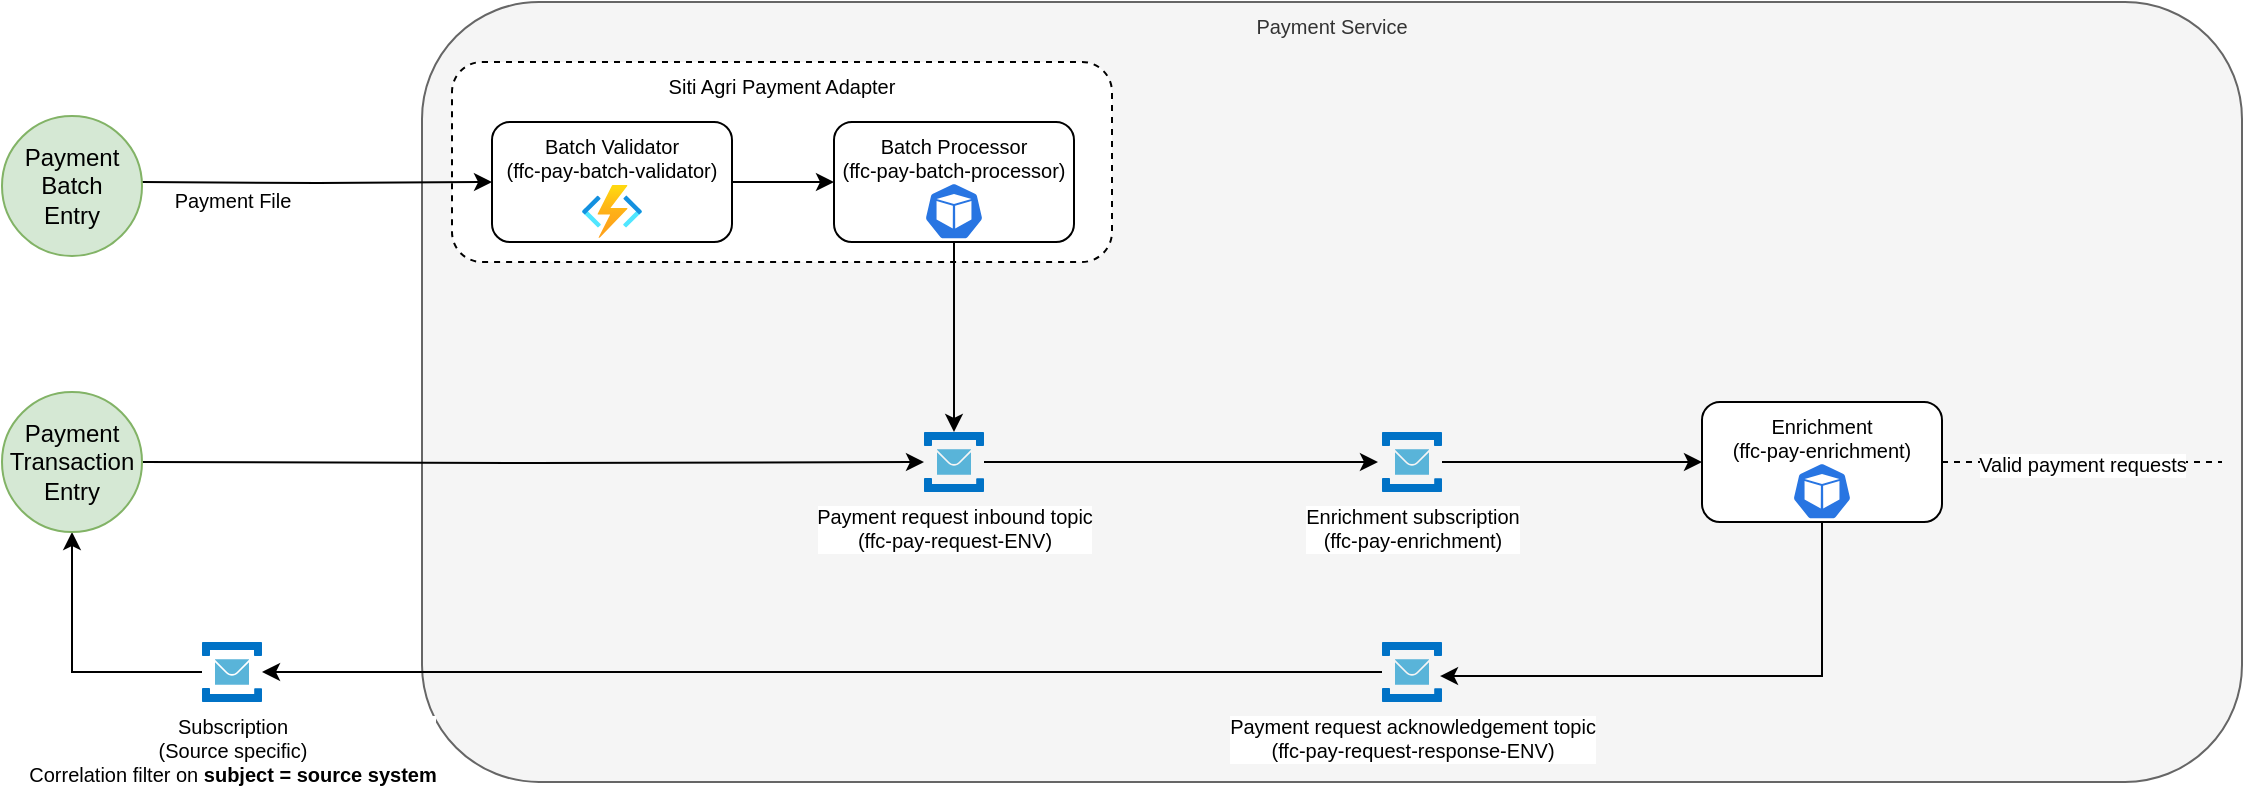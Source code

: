 <mxfile version="20.8.23" type="github">
  <diagram id="G7IKK1uFR9EvQG0BmMMW" name="Page-1">
    <mxGraphModel dx="2017" dy="2317" grid="1" gridSize="10" guides="1" tooltips="1" connect="1" arrows="1" fold="1" page="1" pageScale="1" pageWidth="827" pageHeight="1169" math="0" shadow="0">
      <root>
        <mxCell id="0" />
        <mxCell id="1" parent="0" />
        <mxCell id="puzr59B2cfCX9x2_hXDQ-35" value="Payment Service" style="rounded=1;whiteSpace=wrap;html=1;fontSize=10;verticalAlign=top;fillColor=#f5f5f5;fontColor=#333333;strokeColor=#666666;" parent="1" vertex="1">
          <mxGeometry x="280" y="-1070" width="910" height="390" as="geometry" />
        </mxCell>
        <mxCell id="puzr59B2cfCX9x2_hXDQ-33" value="Siti Agri Payment Adapter" style="rounded=1;whiteSpace=wrap;html=1;fontSize=10;dashed=1;verticalAlign=top;" parent="1" vertex="1">
          <mxGeometry x="295" y="-1040" width="330" height="100" as="geometry" />
        </mxCell>
        <mxCell id="puzr59B2cfCX9x2_hXDQ-19" style="edgeStyle=orthogonalEdgeStyle;rounded=0;orthogonalLoop=1;jettySize=auto;html=1;entryX=0.967;entryY=0.567;entryDx=0;entryDy=0;entryPerimeter=0;fontSize=10;exitX=0.5;exitY=1;exitDx=0;exitDy=0;" parent="1" source="puzr59B2cfCX9x2_hXDQ-1" target="puzr59B2cfCX9x2_hXDQ-18" edge="1">
          <mxGeometry relative="1" as="geometry" />
        </mxCell>
        <mxCell id="puzr59B2cfCX9x2_hXDQ-22" value="Valid payment requests" style="edgeStyle=orthogonalEdgeStyle;rounded=0;orthogonalLoop=1;jettySize=auto;html=1;fontSize=10;dashed=1;endArrow=none;endFill=0;" parent="1" source="puzr59B2cfCX9x2_hXDQ-1" edge="1">
          <mxGeometry relative="1" as="geometry">
            <mxPoint x="1180" y="-840" as="targetPoint" />
          </mxGeometry>
        </mxCell>
        <mxCell id="puzr59B2cfCX9x2_hXDQ-1" value="Enrichment&lt;br style=&quot;font-size: 10px;&quot;&gt;(ffc-pay-enrichment)" style="rounded=1;whiteSpace=wrap;html=1;verticalAlign=top;fontSize=10;" parent="1" vertex="1">
          <mxGeometry x="920" y="-870" width="120" height="60" as="geometry" />
        </mxCell>
        <mxCell id="puzr59B2cfCX9x2_hXDQ-17" style="edgeStyle=orthogonalEdgeStyle;rounded=0;orthogonalLoop=1;jettySize=auto;html=1;fontSize=10;" parent="1" target="puzr59B2cfCX9x2_hXDQ-15" edge="1">
          <mxGeometry relative="1" as="geometry">
            <mxPoint x="140" y="-840" as="sourcePoint" />
          </mxGeometry>
        </mxCell>
        <mxCell id="puzr59B2cfCX9x2_hXDQ-5" value="" style="sketch=0;html=1;dashed=0;whitespace=wrap;fillColor=#2875E2;strokeColor=#ffffff;points=[[0.005,0.63,0],[0.1,0.2,0],[0.9,0.2,0],[0.5,0,0],[0.995,0.63,0],[0.72,0.99,0],[0.5,1,0],[0.28,0.99,0]];shape=mxgraph.kubernetes.icon;prIcon=pod;fontSize=10;aspect=fixed;" parent="1" vertex="1">
          <mxGeometry x="965" y="-839.8" width="30" height="28.8" as="geometry" />
        </mxCell>
        <mxCell id="puzr59B2cfCX9x2_hXDQ-32" style="edgeStyle=orthogonalEdgeStyle;rounded=0;orthogonalLoop=1;jettySize=auto;html=1;fontSize=10;" parent="1" target="puzr59B2cfCX9x2_hXDQ-12" edge="1">
          <mxGeometry relative="1" as="geometry">
            <mxPoint x="140" y="-980" as="sourcePoint" />
          </mxGeometry>
        </mxCell>
        <mxCell id="puzr59B2cfCX9x2_hXDQ-30" style="edgeStyle=orthogonalEdgeStyle;rounded=0;orthogonalLoop=1;jettySize=auto;html=1;fontSize=10;" parent="1" source="puzr59B2cfCX9x2_hXDQ-10" target="puzr59B2cfCX9x2_hXDQ-15" edge="1">
          <mxGeometry relative="1" as="geometry" />
        </mxCell>
        <mxCell id="puzr59B2cfCX9x2_hXDQ-10" value="Batch Processor&lt;br style=&quot;font-size: 10px;&quot;&gt;(ffc-pay-batch-processor)" style="rounded=1;whiteSpace=wrap;html=1;verticalAlign=top;fontSize=10;" parent="1" vertex="1">
          <mxGeometry x="486" y="-1010" width="120" height="60" as="geometry" />
        </mxCell>
        <mxCell id="puzr59B2cfCX9x2_hXDQ-11" value="" style="sketch=0;html=1;dashed=0;whitespace=wrap;fillColor=#2875E2;strokeColor=#ffffff;points=[[0.005,0.63,0],[0.1,0.2,0],[0.9,0.2,0],[0.5,0,0],[0.995,0.63,0],[0.72,0.99,0],[0.5,1,0],[0.28,0.99,0]];shape=mxgraph.kubernetes.icon;prIcon=pod;fontSize=10;aspect=fixed;" parent="1" vertex="1">
          <mxGeometry x="531" y="-979.8" width="30" height="28.8" as="geometry" />
        </mxCell>
        <mxCell id="puzr59B2cfCX9x2_hXDQ-31" style="edgeStyle=orthogonalEdgeStyle;rounded=0;orthogonalLoop=1;jettySize=auto;html=1;entryX=0;entryY=0.5;entryDx=0;entryDy=0;fontSize=10;" parent="1" source="puzr59B2cfCX9x2_hXDQ-12" target="puzr59B2cfCX9x2_hXDQ-10" edge="1">
          <mxGeometry relative="1" as="geometry" />
        </mxCell>
        <mxCell id="puzr59B2cfCX9x2_hXDQ-12" value="Batch Validator&lt;br style=&quot;font-size: 10px;&quot;&gt;(ffc-pay-batch-validator)" style="rounded=1;whiteSpace=wrap;html=1;verticalAlign=top;fontSize=10;" parent="1" vertex="1">
          <mxGeometry x="315" y="-1010" width="120" height="60" as="geometry" />
        </mxCell>
        <mxCell id="puzr59B2cfCX9x2_hXDQ-14" value="" style="aspect=fixed;html=1;points=[];align=center;image;fontSize=12;image=img/lib/azure2/compute/Function_Apps.svg;" parent="1" vertex="1">
          <mxGeometry x="360" y="-978.47" width="30" height="26.47" as="geometry" />
        </mxCell>
        <mxCell id="puzr59B2cfCX9x2_hXDQ-25" style="edgeStyle=orthogonalEdgeStyle;rounded=0;orthogonalLoop=1;jettySize=auto;html=1;entryX=-0.067;entryY=0.5;entryDx=0;entryDy=0;entryPerimeter=0;fontSize=10;" parent="1" source="puzr59B2cfCX9x2_hXDQ-15" target="puzr59B2cfCX9x2_hXDQ-24" edge="1">
          <mxGeometry relative="1" as="geometry" />
        </mxCell>
        <mxCell id="puzr59B2cfCX9x2_hXDQ-15" value="Payment request inbound topic&lt;br style=&quot;font-size: 10px;&quot;&gt;(ffc-pay-request-ENV)" style="sketch=0;aspect=fixed;html=1;points=[];align=center;image;fontSize=10;image=img/lib/mscae/Service_Bus.svg;" parent="1" vertex="1">
          <mxGeometry x="531" y="-855" width="30" height="30" as="geometry" />
        </mxCell>
        <mxCell id="puzr59B2cfCX9x2_hXDQ-28" style="edgeStyle=orthogonalEdgeStyle;rounded=0;orthogonalLoop=1;jettySize=auto;html=1;fontSize=10;" parent="1" source="puzr59B2cfCX9x2_hXDQ-18" target="puzr59B2cfCX9x2_hXDQ-27" edge="1">
          <mxGeometry relative="1" as="geometry" />
        </mxCell>
        <mxCell id="puzr59B2cfCX9x2_hXDQ-18" value="Payment request acknowledgement topic&lt;br style=&quot;font-size: 10px;&quot;&gt;(ffc-pay-request-response-ENV)" style="sketch=0;aspect=fixed;html=1;points=[];align=center;image;fontSize=10;image=img/lib/mscae/Service_Bus.svg;" parent="1" vertex="1">
          <mxGeometry x="760" y="-750" width="30" height="30" as="geometry" />
        </mxCell>
        <mxCell id="puzr59B2cfCX9x2_hXDQ-26" style="edgeStyle=orthogonalEdgeStyle;rounded=0;orthogonalLoop=1;jettySize=auto;html=1;fontSize=10;" parent="1" source="puzr59B2cfCX9x2_hXDQ-24" target="puzr59B2cfCX9x2_hXDQ-1" edge="1">
          <mxGeometry relative="1" as="geometry" />
        </mxCell>
        <mxCell id="puzr59B2cfCX9x2_hXDQ-24" value="Enrichment subscription&lt;br style=&quot;font-size: 10px;&quot;&gt;(ffc-pay-enrichment)" style="sketch=0;aspect=fixed;html=1;points=[];align=center;image;fontSize=10;image=img/lib/mscae/Service_Bus.svg;" parent="1" vertex="1">
          <mxGeometry x="760" y="-855" width="30" height="30" as="geometry" />
        </mxCell>
        <mxCell id="d724wqdtPP8sbq1QZHIS-3" style="edgeStyle=orthogonalEdgeStyle;rounded=0;orthogonalLoop=1;jettySize=auto;html=1;entryX=0.5;entryY=1;entryDx=0;entryDy=0;" edge="1" parent="1" source="puzr59B2cfCX9x2_hXDQ-27" target="d724wqdtPP8sbq1QZHIS-2">
          <mxGeometry relative="1" as="geometry" />
        </mxCell>
        <mxCell id="puzr59B2cfCX9x2_hXDQ-27" value="Subscription&lt;br style=&quot;font-size: 10px;&quot;&gt;(Source specific)&lt;br&gt;Correlation filter on &lt;b&gt;subject&amp;nbsp;= source system&lt;/b&gt;" style="sketch=0;aspect=fixed;html=1;points=[];align=center;image;fontSize=10;image=img/lib/mscae/Service_Bus.svg;" parent="1" vertex="1">
          <mxGeometry x="170" y="-750" width="30" height="30" as="geometry" />
        </mxCell>
        <mxCell id="puzr59B2cfCX9x2_hXDQ-34" value="Payment File" style="shape=image;html=1;verticalAlign=top;verticalLabelPosition=bottom;labelBackgroundColor=#ffffff;imageAspect=0;aspect=fixed;image=https://cdn4.iconfinder.com/data/icons/48-bubbles/48/12.File-128.png;fontSize=10;" parent="1" vertex="1">
          <mxGeometry x="170" y="-1013" width="30" height="30" as="geometry" />
        </mxCell>
        <mxCell id="d724wqdtPP8sbq1QZHIS-1" value="Payment&lt;br&gt;Batch&lt;br&gt;Entry" style="ellipse;whiteSpace=wrap;html=1;aspect=fixed;fillColor=#d5e8d4;strokeColor=#82b366;" vertex="1" parent="1">
          <mxGeometry x="70" y="-1013" width="70" height="70" as="geometry" />
        </mxCell>
        <mxCell id="d724wqdtPP8sbq1QZHIS-2" value="Payment&lt;br&gt;Transaction&lt;br&gt;Entry" style="ellipse;whiteSpace=wrap;html=1;aspect=fixed;fillColor=#d5e8d4;strokeColor=#82b366;" vertex="1" parent="1">
          <mxGeometry x="70" y="-875" width="70" height="70" as="geometry" />
        </mxCell>
      </root>
    </mxGraphModel>
  </diagram>
</mxfile>
